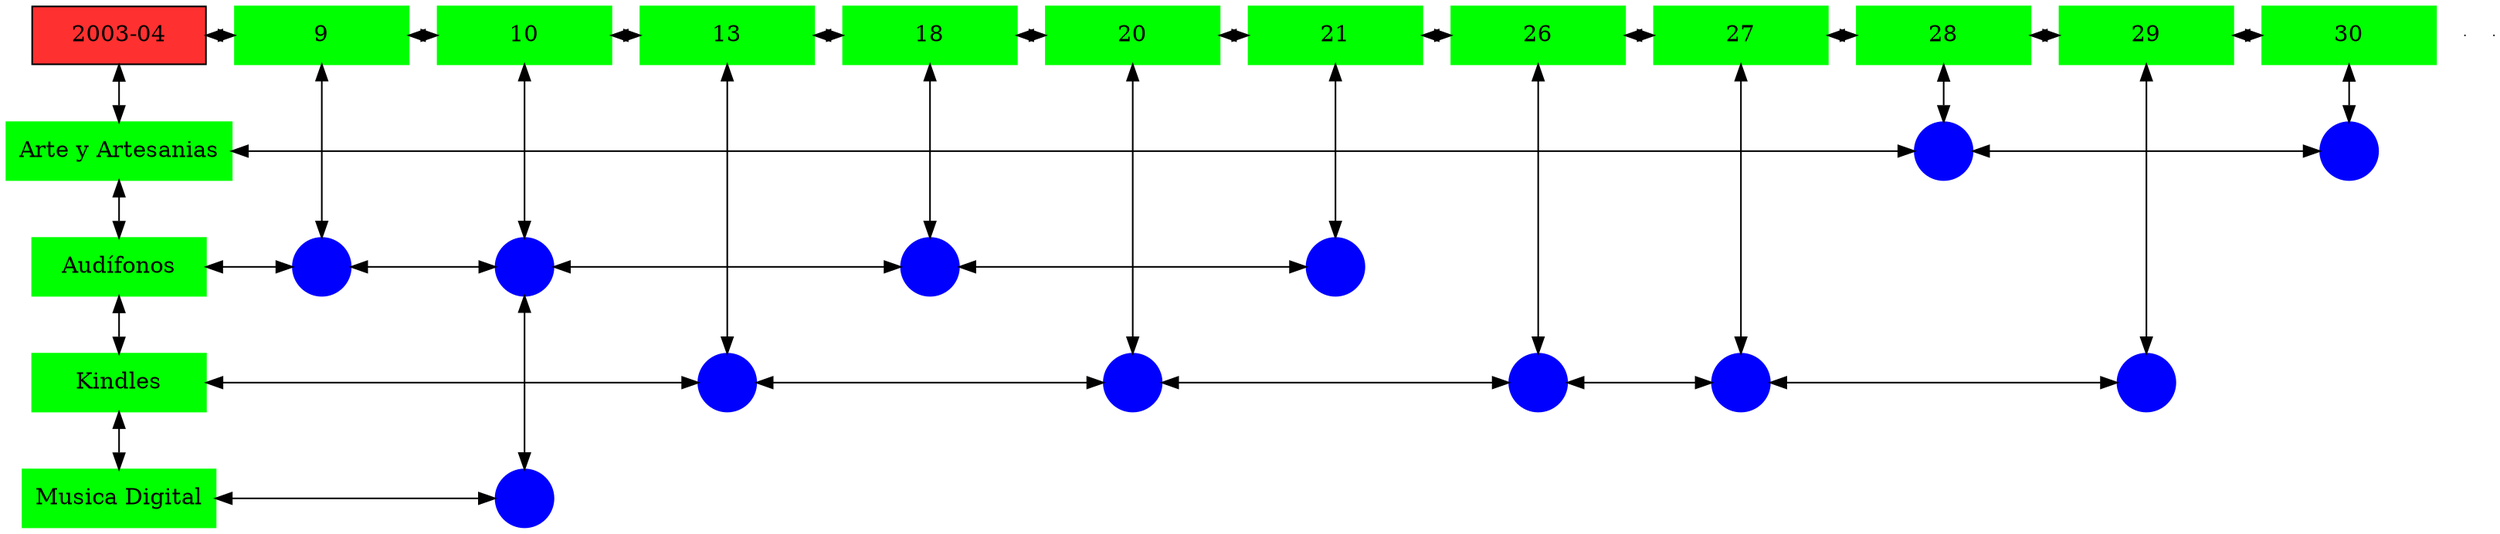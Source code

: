 digraph G{
node[shape="box"];
nodeMt[ label = "2003-04", width = 1.5, style = filled, fillcolor = firebrick1, group = 1 ];
e0[ shape = point, width = 0 ];
e1[ shape = point, width = 0 ];
node0xc002223a90[label="9",color=green,style =filled,width = 1.5 group=9];
nodeMt->node0xc002223a90[dir="both"];
{rank=same;nodeMt;node0xc002223a90;}
node0xc001e3fc70[label="10",color=green,style =filled,width = 1.5 group=10];
node0xc002223a90->node0xc001e3fc70[dir="both"];
{rank=same;node0xc002223a90;node0xc001e3fc70;}
node0xc002295770[label="13",color=green,style =filled,width = 1.5 group=13];
node0xc001e3fc70->node0xc002295770[dir="both"];
{rank=same;node0xc001e3fc70;node0xc002295770;}
node0xc001fb29b0[label="18",color=green,style =filled,width = 1.5 group=18];
node0xc002295770->node0xc001fb29b0[dir="both"];
{rank=same;node0xc002295770;node0xc001fb29b0;}
node0xc001f3f590[label="20",color=green,style =filled,width = 1.5 group=20];
node0xc001fb29b0->node0xc001f3f590[dir="both"];
{rank=same;node0xc001fb29b0;node0xc001f3f590;}
node0xc001f05d10[label="21",color=green,style =filled,width = 1.5 group=21];
node0xc001f3f590->node0xc001f05d10[dir="both"];
{rank=same;node0xc001f3f590;node0xc001f05d10;}
node0xc0020f20a0[label="26",color=green,style =filled,width = 1.5 group=26];
node0xc001f05d10->node0xc0020f20a0[dir="both"];
{rank=same;node0xc001f05d10;node0xc0020f20a0;}
node0xc001ff30e0[label="27",color=green,style =filled,width = 1.5 group=27];
node0xc0020f20a0->node0xc001ff30e0[dir="both"];
{rank=same;node0xc0020f20a0;node0xc001ff30e0;}
node0xc001e6ef50[label="28",color=green,style =filled,width = 1.5 group=28];
node0xc001ff30e0->node0xc001e6ef50[dir="both"];
{rank=same;node0xc001ff30e0;node0xc001e6ef50;}
node0xc0022cdd10[label="29",color=green,style =filled,width = 1.5 group=29];
node0xc001e6ef50->node0xc0022cdd10[dir="both"];
{rank=same;node0xc001e6ef50;node0xc0022cdd10;}
node0xc001ff34f0[label="30",color=green,style =filled,width = 1.5 group=30];
node0xc0022cdd10->node0xc001ff34f0[dir="both"];
{rank=same;node0xc0022cdd10;node0xc001ff34f0;}
node0xc001e6ef00[label="Arte y Artesanias",color=green,style =filled width = 1.5 group=1];
node0xc001e74000[label="",color=blue,style =filled, width = 0.5 group=28 shape=circle];
node0xc001e6ef00->node0xc001e74000[dir="both"];
{rank=same;node0xc001e6ef00;node0xc001e74000;}
node0xc001ff8700[label="",color=blue,style =filled, width = 0.5 group=30 shape=circle];
node0xc001e74000->node0xc001ff8700[dir="both"];
{rank=same;node0xc001ff8700;node0xc001e74000;}
node0xc001e3fc20[label="Audífonos",color=green,style =filled width = 1.5 group=1];
node0xc002232a00[label="",color=blue,style =filled, width = 0.5 group=9 shape=circle];
node0xc001e3fc20->node0xc002232a00[dir="both"];
{rank=same;node0xc001e3fc20;node0xc002232a00;}
node0xc001fdc880[label="",color=blue,style =filled, width = 0.5 group=10 shape=circle];
node0xc002232a00->node0xc001fdc880[dir="both"];
{rank=same;node0xc001fdc880;node0xc002232a00;}
node0xc001fb4480[label="",color=blue,style =filled, width = 0.5 group=18 shape=circle];
node0xc001fdc880->node0xc001fb4480[dir="both"];
{rank=same;node0xc001fb4480;node0xc001fdc880;}
node0xc001f01a00[label="",color=blue,style =filled, width = 0.5 group=21 shape=circle];
node0xc001fb4480->node0xc001f01a00[dir="both"];
{rank=same;node0xc001f01a00;node0xc001fb4480;}
node0xc001f3f540[label="Kindles",color=green,style =filled width = 1.5 group=1];
node0xc002298e80[label="",color=blue,style =filled, width = 0.5 group=13 shape=circle];
node0xc001f3f540->node0xc002298e80[dir="both"];
{rank=same;node0xc001f3f540;node0xc002298e80;}
node0xc001f40780[label="",color=blue,style =filled, width = 0.5 group=20 shape=circle];
node0xc002298e80->node0xc001f40780[dir="both"];
{rank=same;node0xc001f40780;node0xc002298e80;}
node0xc0020eb080[label="",color=blue,style =filled, width = 0.5 group=26 shape=circle];
node0xc001f40780->node0xc0020eb080[dir="both"];
{rank=same;node0xc0020eb080;node0xc001f40780;}
node0xc0022dc500[label="",color=blue,style =filled, width = 0.5 group=27 shape=circle];
node0xc0020eb080->node0xc0022dc500[dir="both"];
{rank=same;node0xc0022dc500;node0xc0020eb080;}
node0xc0022dd500[label="",color=blue,style =filled, width = 0.5 group=29 shape=circle];
node0xc0022dc500->node0xc0022dd500[dir="both"];
{rank=same;node0xc0022dd500;node0xc0022dc500;}
node0xc002158280[label="Musica Digital",color=green,style =filled width = 1.5 group=1];
node0xc002156880[label="",color=blue,style =filled, width = 0.5 group=10 shape=circle];
node0xc002158280->node0xc002156880[dir="both"];
{rank=same;node0xc002158280;node0xc002156880;}
node0xc002223a90->node0xc002232a00[dir="both"];
node0xc001e3fc70->node0xc001fdc880[dir="both"];
node0xc001fdc880->node0xc002156880[dir="both"];
node0xc002295770->node0xc002298e80[dir="both"];
node0xc001fb29b0->node0xc001fb4480[dir="both"];
node0xc001f3f590->node0xc001f40780[dir="both"];
node0xc001f05d10->node0xc001f01a00[dir="both"];
node0xc0020f20a0->node0xc0020eb080[dir="both"];
node0xc001ff30e0->node0xc0022dc500[dir="both"];
node0xc001e6ef50->node0xc001e74000[dir="both"];
node0xc0022cdd10->node0xc0022dd500[dir="both"];
node0xc001ff34f0->node0xc001ff8700[dir="both"];
nodeMt->node0xc001e6ef00[dir="both"];
node0xc001e6ef00->node0xc001e3fc20[dir="both"];
node0xc001e3fc20->node0xc001f3f540[dir="both"];
node0xc001f3f540->node0xc002158280[dir="both"];
}

